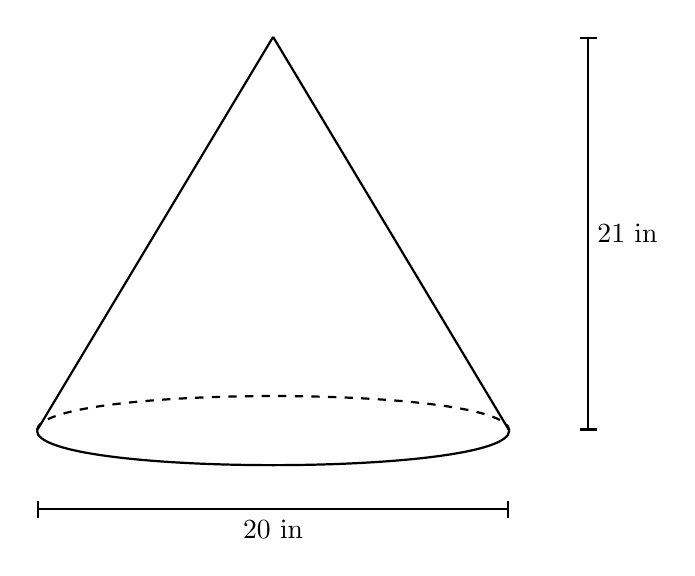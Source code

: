 \begin{tikzpicture}
		\node (0) at (0, 4) {};
		\node (1) at (-3, -1) {};
		\node (2) at (3, -1) {};
		\node (3) at (4, 4) {};
		\node (4) at (4, -1) {};
		\node (5) at (4.5, 1.5) {21 in};
		\node (6) at (-3, -2) {};
		\node (7) at (3, -2) {};
		\node (8) at (0, -2.25) {20 in};

		\draw [thick, dashed, bend left=90, looseness=0.25] (1.center) to (2.center);
		\draw [thick, bend right=90, looseness=0.25] (1.center) to (2.center);
		\draw [thick] (1.center) to (0.center);
		\draw [thick] (0.center) to (2.center);
		\draw [thick,{|-|}] (3.center) to (4.center);
		\draw [thick, {|-|} ] (6.center) to (7.center);
\end{tikzpicture}
